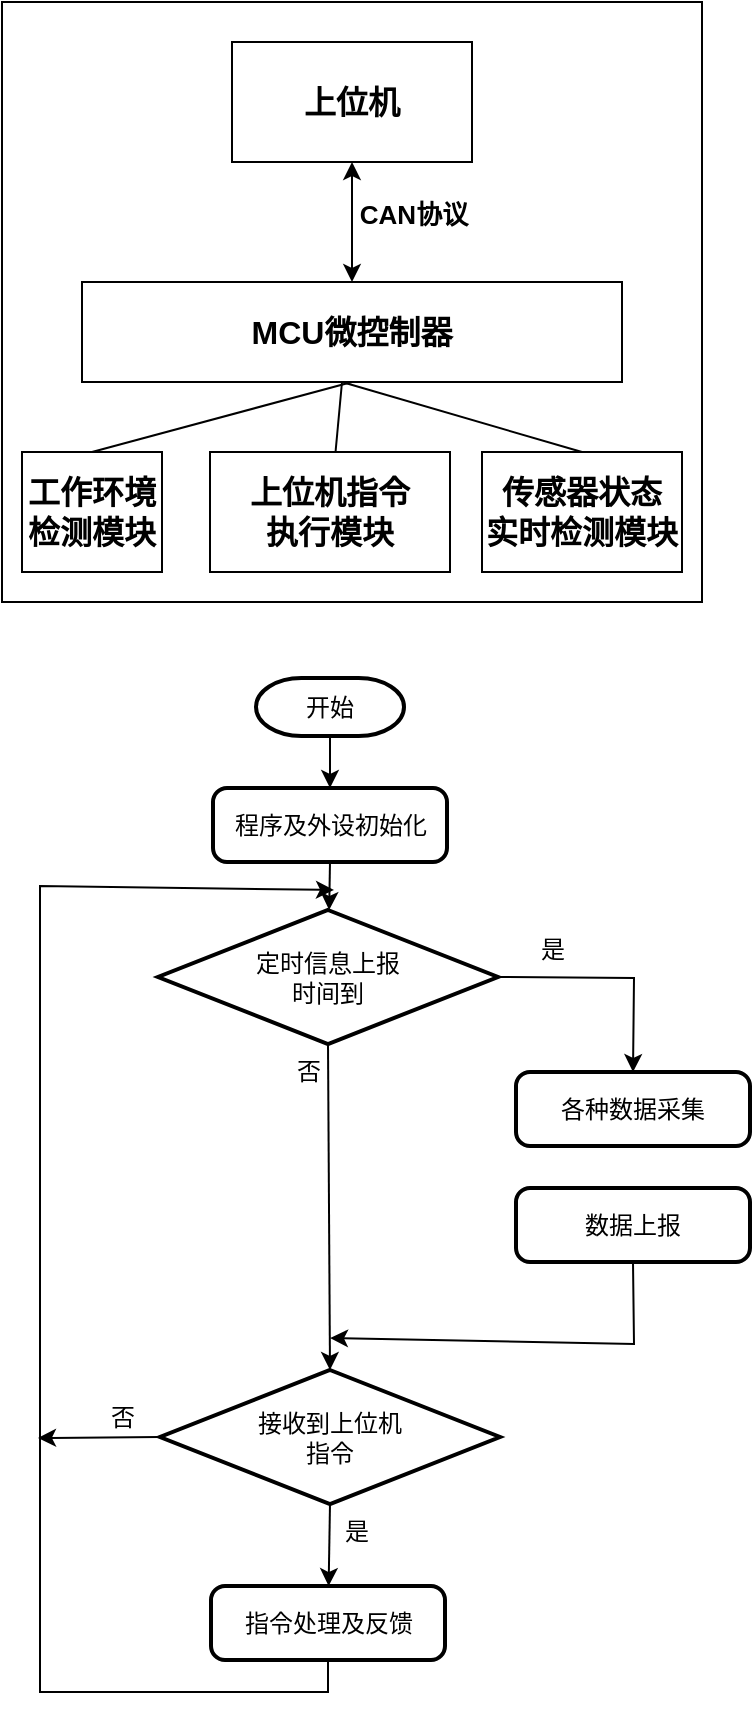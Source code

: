 <mxfile version="21.7.5" type="github">
  <diagram name="第 1 页" id="sQ-H0kEgwsu4YD0WwHfz">
    <mxGraphModel dx="2074" dy="1118" grid="0" gridSize="10" guides="1" tooltips="1" connect="1" arrows="1" fold="1" page="1" pageScale="1" pageWidth="827" pageHeight="1169" math="0" shadow="0">
      <root>
        <mxCell id="0" />
        <mxCell id="1" parent="0" />
        <mxCell id="r4dZPFtzFLAKczWpg_6l-1" value="" style="rounded=0;whiteSpace=wrap;html=1;" vertex="1" parent="1">
          <mxGeometry x="215" y="11" width="350" height="300" as="geometry" />
        </mxCell>
        <mxCell id="r4dZPFtzFLAKczWpg_6l-2" value="&lt;span style=&quot;font-size: 16px;&quot;&gt;&lt;font style=&quot;font-size: 16px;&quot;&gt;MCU微控制器&lt;/font&gt;&lt;/span&gt;" style="rounded=0;whiteSpace=wrap;html=1;fontStyle=1;fontSize=16;" vertex="1" parent="1">
          <mxGeometry x="255" y="151" width="270" height="50" as="geometry" />
        </mxCell>
        <mxCell id="r4dZPFtzFLAKczWpg_6l-3" value="工作环境&lt;br style=&quot;font-size: 16px;&quot;&gt;检测模块" style="rounded=0;whiteSpace=wrap;html=1;fontStyle=1;fontSize=16;" vertex="1" parent="1">
          <mxGeometry x="225" y="236" width="70" height="60" as="geometry" />
        </mxCell>
        <mxCell id="r4dZPFtzFLAKczWpg_6l-4" value="传感器状态&lt;br style=&quot;font-size: 16px;&quot;&gt;实时检测模块" style="rounded=0;whiteSpace=wrap;html=1;fontStyle=1;fontSize=16;" vertex="1" parent="1">
          <mxGeometry x="455" y="236" width="100" height="60" as="geometry" />
        </mxCell>
        <mxCell id="r4dZPFtzFLAKczWpg_6l-5" value="上位机指令&lt;br style=&quot;font-size: 16px;&quot;&gt;执行模块" style="rounded=0;whiteSpace=wrap;html=1;fontStyle=1;fontSize=16;" vertex="1" parent="1">
          <mxGeometry x="319" y="236" width="120" height="60" as="geometry" />
        </mxCell>
        <mxCell id="r4dZPFtzFLAKczWpg_6l-6" value="上位机" style="rounded=0;whiteSpace=wrap;html=1;fontStyle=1;fontSize=16;" vertex="1" parent="1">
          <mxGeometry x="330" y="31" width="120" height="60" as="geometry" />
        </mxCell>
        <mxCell id="r4dZPFtzFLAKczWpg_6l-7" value="" style="endArrow=classic;startArrow=classic;html=1;rounded=0;exitX=0.5;exitY=1;exitDx=0;exitDy=0;" edge="1" parent="1" source="r4dZPFtzFLAKczWpg_6l-6" target="r4dZPFtzFLAKczWpg_6l-2">
          <mxGeometry width="50" height="50" relative="1" as="geometry">
            <mxPoint x="415" y="351" as="sourcePoint" />
            <mxPoint x="465" y="301" as="targetPoint" />
          </mxGeometry>
        </mxCell>
        <mxCell id="r4dZPFtzFLAKczWpg_6l-8" value="" style="endArrow=none;html=1;rounded=0;exitX=0.5;exitY=1;exitDx=0;exitDy=0;entryX=0.5;entryY=0;entryDx=0;entryDy=0;" edge="1" parent="1" source="r4dZPFtzFLAKczWpg_6l-2" target="r4dZPFtzFLAKczWpg_6l-3">
          <mxGeometry width="50" height="50" relative="1" as="geometry">
            <mxPoint x="415" y="351" as="sourcePoint" />
            <mxPoint x="465" y="301" as="targetPoint" />
          </mxGeometry>
        </mxCell>
        <mxCell id="r4dZPFtzFLAKczWpg_6l-9" value="" style="endArrow=none;html=1;rounded=0;" edge="1" parent="1" target="r4dZPFtzFLAKczWpg_6l-5">
          <mxGeometry width="50" height="50" relative="1" as="geometry">
            <mxPoint x="385" y="201" as="sourcePoint" />
            <mxPoint x="465" y="301" as="targetPoint" />
          </mxGeometry>
        </mxCell>
        <mxCell id="r4dZPFtzFLAKczWpg_6l-10" value="" style="endArrow=none;html=1;rounded=0;exitX=0.5;exitY=0;exitDx=0;exitDy=0;" edge="1" parent="1" source="r4dZPFtzFLAKczWpg_6l-4">
          <mxGeometry width="50" height="50" relative="1" as="geometry">
            <mxPoint x="415" y="351" as="sourcePoint" />
            <mxPoint x="385" y="201" as="targetPoint" />
          </mxGeometry>
        </mxCell>
        <mxCell id="r4dZPFtzFLAKczWpg_6l-11" value="CAN协议" style="text;html=1;strokeColor=none;fillColor=none;align=center;verticalAlign=middle;whiteSpace=wrap;rounded=0;fontStyle=1;fontSize=13;" vertex="1" parent="1">
          <mxGeometry x="391" y="102" width="60" height="30" as="geometry" />
        </mxCell>
        <mxCell id="r4dZPFtzFLAKczWpg_6l-13" value="开始" style="strokeWidth=2;html=1;shape=mxgraph.flowchart.terminator;whiteSpace=wrap;" vertex="1" parent="1">
          <mxGeometry x="342" y="349" width="74" height="29" as="geometry" />
        </mxCell>
        <mxCell id="r4dZPFtzFLAKczWpg_6l-14" value="程序及外设初始化" style="rounded=1;whiteSpace=wrap;html=1;absoluteArcSize=1;arcSize=14;strokeWidth=2;" vertex="1" parent="1">
          <mxGeometry x="320.5" y="404" width="117" height="37" as="geometry" />
        </mxCell>
        <mxCell id="r4dZPFtzFLAKczWpg_6l-15" value="定时信息上报&lt;br&gt;时间到" style="strokeWidth=2;html=1;shape=mxgraph.flowchart.decision;whiteSpace=wrap;" vertex="1" parent="1">
          <mxGeometry x="293" y="465" width="170" height="67" as="geometry" />
        </mxCell>
        <mxCell id="r4dZPFtzFLAKczWpg_6l-16" value="" style="endArrow=classic;html=1;rounded=0;" edge="1" parent="1" source="r4dZPFtzFLAKczWpg_6l-13" target="r4dZPFtzFLAKczWpg_6l-14">
          <mxGeometry width="50" height="50" relative="1" as="geometry">
            <mxPoint x="387" y="791" as="sourcePoint" />
            <mxPoint x="437" y="741" as="targetPoint" />
          </mxGeometry>
        </mxCell>
        <mxCell id="r4dZPFtzFLAKczWpg_6l-17" value="" style="endArrow=classic;html=1;rounded=0;exitX=0.5;exitY=1;exitDx=0;exitDy=0;" edge="1" parent="1" source="r4dZPFtzFLAKczWpg_6l-14" target="r4dZPFtzFLAKczWpg_6l-15">
          <mxGeometry width="50" height="50" relative="1" as="geometry">
            <mxPoint x="387" y="791" as="sourcePoint" />
            <mxPoint x="437" y="741" as="targetPoint" />
          </mxGeometry>
        </mxCell>
        <mxCell id="r4dZPFtzFLAKczWpg_6l-18" value="各种数据采集" style="rounded=1;whiteSpace=wrap;html=1;absoluteArcSize=1;arcSize=14;strokeWidth=2;" vertex="1" parent="1">
          <mxGeometry x="472" y="546" width="117" height="37" as="geometry" />
        </mxCell>
        <mxCell id="r4dZPFtzFLAKczWpg_6l-19" value="接收到上位机&lt;br&gt;指令" style="strokeWidth=2;html=1;shape=mxgraph.flowchart.decision;whiteSpace=wrap;" vertex="1" parent="1">
          <mxGeometry x="294" y="695" width="170" height="67" as="geometry" />
        </mxCell>
        <mxCell id="r4dZPFtzFLAKczWpg_6l-20" value="" style="endArrow=classic;html=1;rounded=0;exitX=0.5;exitY=1;exitDx=0;exitDy=0;exitPerimeter=0;entryX=0.5;entryY=0;entryDx=0;entryDy=0;entryPerimeter=0;" edge="1" parent="1" source="r4dZPFtzFLAKczWpg_6l-15" target="r4dZPFtzFLAKczWpg_6l-19">
          <mxGeometry width="50" height="50" relative="1" as="geometry">
            <mxPoint x="387" y="791" as="sourcePoint" />
            <mxPoint x="437" y="741" as="targetPoint" />
          </mxGeometry>
        </mxCell>
        <mxCell id="r4dZPFtzFLAKczWpg_6l-22" value="否" style="text;html=1;align=center;verticalAlign=middle;resizable=0;points=[];autosize=1;strokeColor=none;fillColor=none;" vertex="1" parent="1">
          <mxGeometry x="260" y="706" width="30" height="26" as="geometry" />
        </mxCell>
        <mxCell id="r4dZPFtzFLAKczWpg_6l-23" value="否" style="text;html=1;align=center;verticalAlign=middle;resizable=0;points=[];autosize=1;strokeColor=none;fillColor=none;" vertex="1" parent="1">
          <mxGeometry x="353" y="533" width="30" height="26" as="geometry" />
        </mxCell>
        <mxCell id="r4dZPFtzFLAKczWpg_6l-25" value="指令处理及反馈" style="rounded=1;whiteSpace=wrap;html=1;absoluteArcSize=1;arcSize=14;strokeWidth=2;" vertex="1" parent="1">
          <mxGeometry x="319.5" y="803" width="117" height="37" as="geometry" />
        </mxCell>
        <mxCell id="r4dZPFtzFLAKczWpg_6l-26" value="" style="endArrow=classic;html=1;rounded=0;exitX=0.5;exitY=1;exitDx=0;exitDy=0;exitPerimeter=0;" edge="1" parent="1" source="r4dZPFtzFLAKczWpg_6l-19" target="r4dZPFtzFLAKczWpg_6l-25">
          <mxGeometry width="50" height="50" relative="1" as="geometry">
            <mxPoint x="387" y="814" as="sourcePoint" />
            <mxPoint x="437" y="764" as="targetPoint" />
          </mxGeometry>
        </mxCell>
        <mxCell id="r4dZPFtzFLAKczWpg_6l-27" value="是" style="text;html=1;align=center;verticalAlign=middle;resizable=0;points=[];autosize=1;strokeColor=none;fillColor=none;" vertex="1" parent="1">
          <mxGeometry x="377" y="763" width="30" height="26" as="geometry" />
        </mxCell>
        <mxCell id="r4dZPFtzFLAKczWpg_6l-28" value="" style="endArrow=classic;html=1;rounded=0;exitX=0.5;exitY=1;exitDx=0;exitDy=0;" edge="1" parent="1" source="r4dZPFtzFLAKczWpg_6l-25">
          <mxGeometry width="50" height="50" relative="1" as="geometry">
            <mxPoint x="387" y="791" as="sourcePoint" />
            <mxPoint x="381" y="455" as="targetPoint" />
            <Array as="points">
              <mxPoint x="378" y="856" />
              <mxPoint x="234" y="856" />
              <mxPoint x="234" y="453" />
            </Array>
          </mxGeometry>
        </mxCell>
        <mxCell id="r4dZPFtzFLAKczWpg_6l-29" value="" style="endArrow=classic;html=1;rounded=0;exitX=0;exitY=0.5;exitDx=0;exitDy=0;exitPerimeter=0;" edge="1" parent="1" source="r4dZPFtzFLAKczWpg_6l-19">
          <mxGeometry width="50" height="50" relative="1" as="geometry">
            <mxPoint x="387" y="814" as="sourcePoint" />
            <mxPoint x="233" y="729" as="targetPoint" />
          </mxGeometry>
        </mxCell>
        <mxCell id="r4dZPFtzFLAKczWpg_6l-30" value="数据上报" style="rounded=1;whiteSpace=wrap;html=1;absoluteArcSize=1;arcSize=14;strokeWidth=2;" vertex="1" parent="1">
          <mxGeometry x="472" y="604" width="117" height="37" as="geometry" />
        </mxCell>
        <mxCell id="r4dZPFtzFLAKczWpg_6l-31" value="" style="endArrow=classic;html=1;rounded=0;exitX=1;exitY=0.5;exitDx=0;exitDy=0;exitPerimeter=0;entryX=0.5;entryY=0;entryDx=0;entryDy=0;" edge="1" parent="1" source="r4dZPFtzFLAKczWpg_6l-15" target="r4dZPFtzFLAKczWpg_6l-18">
          <mxGeometry width="50" height="50" relative="1" as="geometry">
            <mxPoint x="387" y="791" as="sourcePoint" />
            <mxPoint x="437" y="741" as="targetPoint" />
            <Array as="points">
              <mxPoint x="531" y="499" />
            </Array>
          </mxGeometry>
        </mxCell>
        <mxCell id="r4dZPFtzFLAKczWpg_6l-32" value="是" style="text;html=1;align=center;verticalAlign=middle;resizable=0;points=[];autosize=1;strokeColor=none;fillColor=none;" vertex="1" parent="1">
          <mxGeometry x="475" y="472" width="30" height="26" as="geometry" />
        </mxCell>
        <mxCell id="r4dZPFtzFLAKczWpg_6l-33" value="" style="endArrow=classic;html=1;rounded=0;exitX=0.5;exitY=1;exitDx=0;exitDy=0;" edge="1" parent="1" source="r4dZPFtzFLAKczWpg_6l-30">
          <mxGeometry width="50" height="50" relative="1" as="geometry">
            <mxPoint x="387" y="791" as="sourcePoint" />
            <mxPoint x="379" y="679" as="targetPoint" />
            <Array as="points">
              <mxPoint x="531" y="682" />
            </Array>
          </mxGeometry>
        </mxCell>
      </root>
    </mxGraphModel>
  </diagram>
</mxfile>
